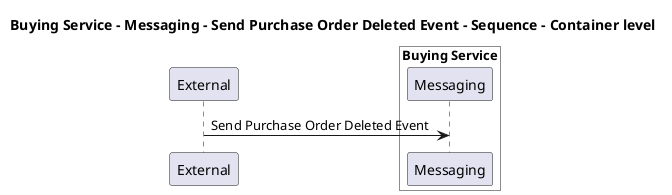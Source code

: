 @startuml

title Buying Service - Messaging - Send Purchase Order Deleted Event - Sequence - Container level

participant "External" as C4InterFlow.SoftwareSystems.ExternalSystem

box "Buying Service" #White
    participant "Messaging" as ECommercePlatform.SoftwareSystems.BuyingService.Containers.Messaging
end box


C4InterFlow.SoftwareSystems.ExternalSystem -> ECommercePlatform.SoftwareSystems.BuyingService.Containers.Messaging : Send Purchase Order Deleted Event


@enduml
